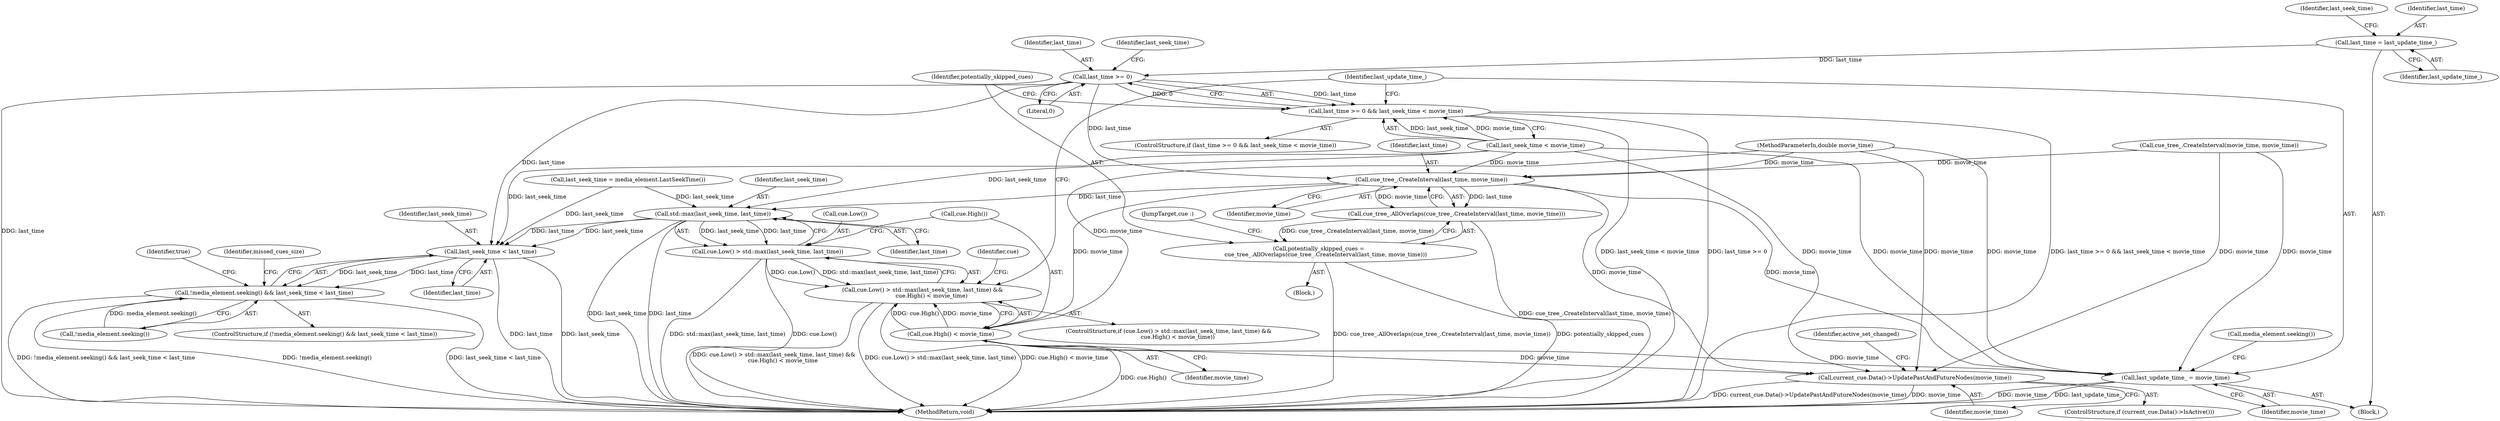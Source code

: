 digraph "0_Chrome_53f1c0f95e568d4b6b184904f98cfde2833c603c@API" {
"1000133" [label="(Call,last_time = last_update_time_)"];
"1000142" [label="(Call,last_time >= 0)"];
"1000141" [label="(Call,last_time >= 0 && last_seek_time < movie_time)"];
"1000153" [label="(Call,cue_tree_.CreateInterval(last_time, movie_time))"];
"1000152" [label="(Call,cue_tree_.AllOverlaps(cue_tree_.CreateInterval(last_time, movie_time)))"];
"1000150" [label="(Call,potentially_skipped_cues =\n        cue_tree_.AllOverlaps(cue_tree_.CreateInterval(last_time, movie_time)))"];
"1000162" [label="(Call,std::max(last_seek_time, last_time))"];
"1000160" [label="(Call,cue.Low() > std::max(last_seek_time, last_time))"];
"1000159" [label="(Call,cue.Low() > std::max(last_seek_time, last_time) &&\n          cue.High() < movie_time)"];
"1000177" [label="(Call,last_seek_time < last_time)"];
"1000174" [label="(Call,!media_element.seeking() && last_seek_time < last_time)"];
"1000165" [label="(Call,cue.High() < movie_time)"];
"1000170" [label="(Call,last_update_time_ = movie_time)"];
"1000223" [label="(Call,current_cue.Data()->UpdatePastAndFutureNodes(movie_time))"];
"1000224" [label="(Identifier,movie_time)"];
"1000164" [label="(Identifier,last_time)"];
"1000179" [label="(Identifier,last_time)"];
"1000181" [label="(Identifier,true)"];
"1000178" [label="(Identifier,last_seek_time)"];
"1000124" [label="(Call,cue_tree_.CreateInterval(movie_time, movie_time))"];
"1000163" [label="(Identifier,last_seek_time)"];
"1000171" [label="(Identifier,last_update_time_)"];
"1000412" [label="(MethodReturn,void)"];
"1000184" [label="(Identifier,missed_cues_size)"];
"1000102" [label="(Block,)"];
"1000223" [label="(Call,current_cue.Data()->UpdatePastAndFutureNodes(movie_time))"];
"1000141" [label="(Call,last_time >= 0 && last_seek_time < movie_time)"];
"1000138" [label="(Identifier,last_seek_time)"];
"1000159" [label="(Call,cue.Low() > std::max(last_seek_time, last_time) &&\n          cue.High() < movie_time)"];
"1000160" [label="(Call,cue.Low() > std::max(last_seek_time, last_time))"];
"1000142" [label="(Call,last_time >= 0)"];
"1000169" [label="(Identifier,cue)"];
"1000134" [label="(Identifier,last_time)"];
"1000140" [label="(ControlStructure,if (last_time >= 0 && last_seek_time < movie_time))"];
"1000158" [label="(ControlStructure,if (cue.Low() > std::max(last_seek_time, last_time) &&\n          cue.High() < movie_time))"];
"1000151" [label="(Identifier,potentially_skipped_cues)"];
"1000156" [label="(JumpTarget,cue :)"];
"1000176" [label="(Call,media_element.seeking())"];
"1000133" [label="(Call,last_time = last_update_time_)"];
"1000162" [label="(Call,std::max(last_seek_time, last_time))"];
"1000150" [label="(Call,potentially_skipped_cues =\n        cue_tree_.AllOverlaps(cue_tree_.CreateInterval(last_time, movie_time)))"];
"1000166" [label="(Call,cue.High())"];
"1000135" [label="(Identifier,last_update_time_)"];
"1000165" [label="(Call,cue.High() < movie_time)"];
"1000101" [label="(MethodParameterIn,double movie_time)"];
"1000172" [label="(Identifier,movie_time)"];
"1000221" [label="(ControlStructure,if (current_cue.Data()->IsActive()))"];
"1000143" [label="(Identifier,last_time)"];
"1000154" [label="(Identifier,last_time)"];
"1000145" [label="(Call,last_seek_time < movie_time)"];
"1000148" [label="(Block,)"];
"1000170" [label="(Call,last_update_time_ = movie_time)"];
"1000167" [label="(Identifier,movie_time)"];
"1000152" [label="(Call,cue_tree_.AllOverlaps(cue_tree_.CreateInterval(last_time, movie_time)))"];
"1000174" [label="(Call,!media_element.seeking() && last_seek_time < last_time)"];
"1000153" [label="(Call,cue_tree_.CreateInterval(last_time, movie_time))"];
"1000173" [label="(ControlStructure,if (!media_element.seeking() && last_seek_time < last_time))"];
"1000177" [label="(Call,last_seek_time < last_time)"];
"1000144" [label="(Literal,0)"];
"1000175" [label="(Call,!media_element.seeking())"];
"1000146" [label="(Identifier,last_seek_time)"];
"1000137" [label="(Call,last_seek_time = media_element.LastSeekTime())"];
"1000231" [label="(Identifier,active_set_changed)"];
"1000161" [label="(Call,cue.Low())"];
"1000155" [label="(Identifier,movie_time)"];
"1000133" -> "1000102"  [label="AST: "];
"1000133" -> "1000135"  [label="CFG: "];
"1000134" -> "1000133"  [label="AST: "];
"1000135" -> "1000133"  [label="AST: "];
"1000138" -> "1000133"  [label="CFG: "];
"1000133" -> "1000142"  [label="DDG: last_time"];
"1000142" -> "1000141"  [label="AST: "];
"1000142" -> "1000144"  [label="CFG: "];
"1000143" -> "1000142"  [label="AST: "];
"1000144" -> "1000142"  [label="AST: "];
"1000146" -> "1000142"  [label="CFG: "];
"1000141" -> "1000142"  [label="CFG: "];
"1000142" -> "1000412"  [label="DDG: last_time"];
"1000142" -> "1000141"  [label="DDG: last_time"];
"1000142" -> "1000141"  [label="DDG: 0"];
"1000142" -> "1000153"  [label="DDG: last_time"];
"1000142" -> "1000177"  [label="DDG: last_time"];
"1000141" -> "1000140"  [label="AST: "];
"1000141" -> "1000145"  [label="CFG: "];
"1000145" -> "1000141"  [label="AST: "];
"1000151" -> "1000141"  [label="CFG: "];
"1000171" -> "1000141"  [label="CFG: "];
"1000141" -> "1000412"  [label="DDG: last_time >= 0"];
"1000141" -> "1000412"  [label="DDG: last_time >= 0 && last_seek_time < movie_time"];
"1000141" -> "1000412"  [label="DDG: last_seek_time < movie_time"];
"1000145" -> "1000141"  [label="DDG: last_seek_time"];
"1000145" -> "1000141"  [label="DDG: movie_time"];
"1000153" -> "1000152"  [label="AST: "];
"1000153" -> "1000155"  [label="CFG: "];
"1000154" -> "1000153"  [label="AST: "];
"1000155" -> "1000153"  [label="AST: "];
"1000152" -> "1000153"  [label="CFG: "];
"1000153" -> "1000152"  [label="DDG: last_time"];
"1000153" -> "1000152"  [label="DDG: movie_time"];
"1000124" -> "1000153"  [label="DDG: movie_time"];
"1000145" -> "1000153"  [label="DDG: movie_time"];
"1000101" -> "1000153"  [label="DDG: movie_time"];
"1000153" -> "1000162"  [label="DDG: last_time"];
"1000153" -> "1000165"  [label="DDG: movie_time"];
"1000153" -> "1000170"  [label="DDG: movie_time"];
"1000153" -> "1000223"  [label="DDG: movie_time"];
"1000152" -> "1000150"  [label="AST: "];
"1000150" -> "1000152"  [label="CFG: "];
"1000152" -> "1000412"  [label="DDG: cue_tree_.CreateInterval(last_time, movie_time)"];
"1000152" -> "1000150"  [label="DDG: cue_tree_.CreateInterval(last_time, movie_time)"];
"1000150" -> "1000148"  [label="AST: "];
"1000151" -> "1000150"  [label="AST: "];
"1000156" -> "1000150"  [label="CFG: "];
"1000150" -> "1000412"  [label="DDG: potentially_skipped_cues"];
"1000150" -> "1000412"  [label="DDG: cue_tree_.AllOverlaps(cue_tree_.CreateInterval(last_time, movie_time))"];
"1000162" -> "1000160"  [label="AST: "];
"1000162" -> "1000164"  [label="CFG: "];
"1000163" -> "1000162"  [label="AST: "];
"1000164" -> "1000162"  [label="AST: "];
"1000160" -> "1000162"  [label="CFG: "];
"1000162" -> "1000412"  [label="DDG: last_time"];
"1000162" -> "1000412"  [label="DDG: last_seek_time"];
"1000162" -> "1000160"  [label="DDG: last_seek_time"];
"1000162" -> "1000160"  [label="DDG: last_time"];
"1000137" -> "1000162"  [label="DDG: last_seek_time"];
"1000145" -> "1000162"  [label="DDG: last_seek_time"];
"1000162" -> "1000177"  [label="DDG: last_seek_time"];
"1000162" -> "1000177"  [label="DDG: last_time"];
"1000160" -> "1000159"  [label="AST: "];
"1000161" -> "1000160"  [label="AST: "];
"1000166" -> "1000160"  [label="CFG: "];
"1000159" -> "1000160"  [label="CFG: "];
"1000160" -> "1000412"  [label="DDG: std::max(last_seek_time, last_time)"];
"1000160" -> "1000412"  [label="DDG: cue.Low()"];
"1000160" -> "1000159"  [label="DDG: cue.Low()"];
"1000160" -> "1000159"  [label="DDG: std::max(last_seek_time, last_time)"];
"1000159" -> "1000158"  [label="AST: "];
"1000159" -> "1000165"  [label="CFG: "];
"1000165" -> "1000159"  [label="AST: "];
"1000169" -> "1000159"  [label="CFG: "];
"1000171" -> "1000159"  [label="CFG: "];
"1000159" -> "1000412"  [label="DDG: cue.Low() > std::max(last_seek_time, last_time) &&\n          cue.High() < movie_time"];
"1000159" -> "1000412"  [label="DDG: cue.Low() > std::max(last_seek_time, last_time)"];
"1000159" -> "1000412"  [label="DDG: cue.High() < movie_time"];
"1000165" -> "1000159"  [label="DDG: cue.High()"];
"1000165" -> "1000159"  [label="DDG: movie_time"];
"1000177" -> "1000174"  [label="AST: "];
"1000177" -> "1000179"  [label="CFG: "];
"1000178" -> "1000177"  [label="AST: "];
"1000179" -> "1000177"  [label="AST: "];
"1000174" -> "1000177"  [label="CFG: "];
"1000177" -> "1000412"  [label="DDG: last_seek_time"];
"1000177" -> "1000412"  [label="DDG: last_time"];
"1000177" -> "1000174"  [label="DDG: last_seek_time"];
"1000177" -> "1000174"  [label="DDG: last_time"];
"1000137" -> "1000177"  [label="DDG: last_seek_time"];
"1000145" -> "1000177"  [label="DDG: last_seek_time"];
"1000174" -> "1000173"  [label="AST: "];
"1000174" -> "1000175"  [label="CFG: "];
"1000175" -> "1000174"  [label="AST: "];
"1000181" -> "1000174"  [label="CFG: "];
"1000184" -> "1000174"  [label="CFG: "];
"1000174" -> "1000412"  [label="DDG: last_seek_time < last_time"];
"1000174" -> "1000412"  [label="DDG: !media_element.seeking() && last_seek_time < last_time"];
"1000174" -> "1000412"  [label="DDG: !media_element.seeking()"];
"1000175" -> "1000174"  [label="DDG: media_element.seeking()"];
"1000165" -> "1000167"  [label="CFG: "];
"1000166" -> "1000165"  [label="AST: "];
"1000167" -> "1000165"  [label="AST: "];
"1000165" -> "1000412"  [label="DDG: cue.High()"];
"1000101" -> "1000165"  [label="DDG: movie_time"];
"1000165" -> "1000170"  [label="DDG: movie_time"];
"1000165" -> "1000223"  [label="DDG: movie_time"];
"1000170" -> "1000102"  [label="AST: "];
"1000170" -> "1000172"  [label="CFG: "];
"1000171" -> "1000170"  [label="AST: "];
"1000172" -> "1000170"  [label="AST: "];
"1000176" -> "1000170"  [label="CFG: "];
"1000170" -> "1000412"  [label="DDG: movie_time"];
"1000170" -> "1000412"  [label="DDG: last_update_time_"];
"1000124" -> "1000170"  [label="DDG: movie_time"];
"1000145" -> "1000170"  [label="DDG: movie_time"];
"1000101" -> "1000170"  [label="DDG: movie_time"];
"1000223" -> "1000221"  [label="AST: "];
"1000223" -> "1000224"  [label="CFG: "];
"1000224" -> "1000223"  [label="AST: "];
"1000231" -> "1000223"  [label="CFG: "];
"1000223" -> "1000412"  [label="DDG: current_cue.Data()->UpdatePastAndFutureNodes(movie_time)"];
"1000223" -> "1000412"  [label="DDG: movie_time"];
"1000101" -> "1000223"  [label="DDG: movie_time"];
"1000124" -> "1000223"  [label="DDG: movie_time"];
"1000145" -> "1000223"  [label="DDG: movie_time"];
}
